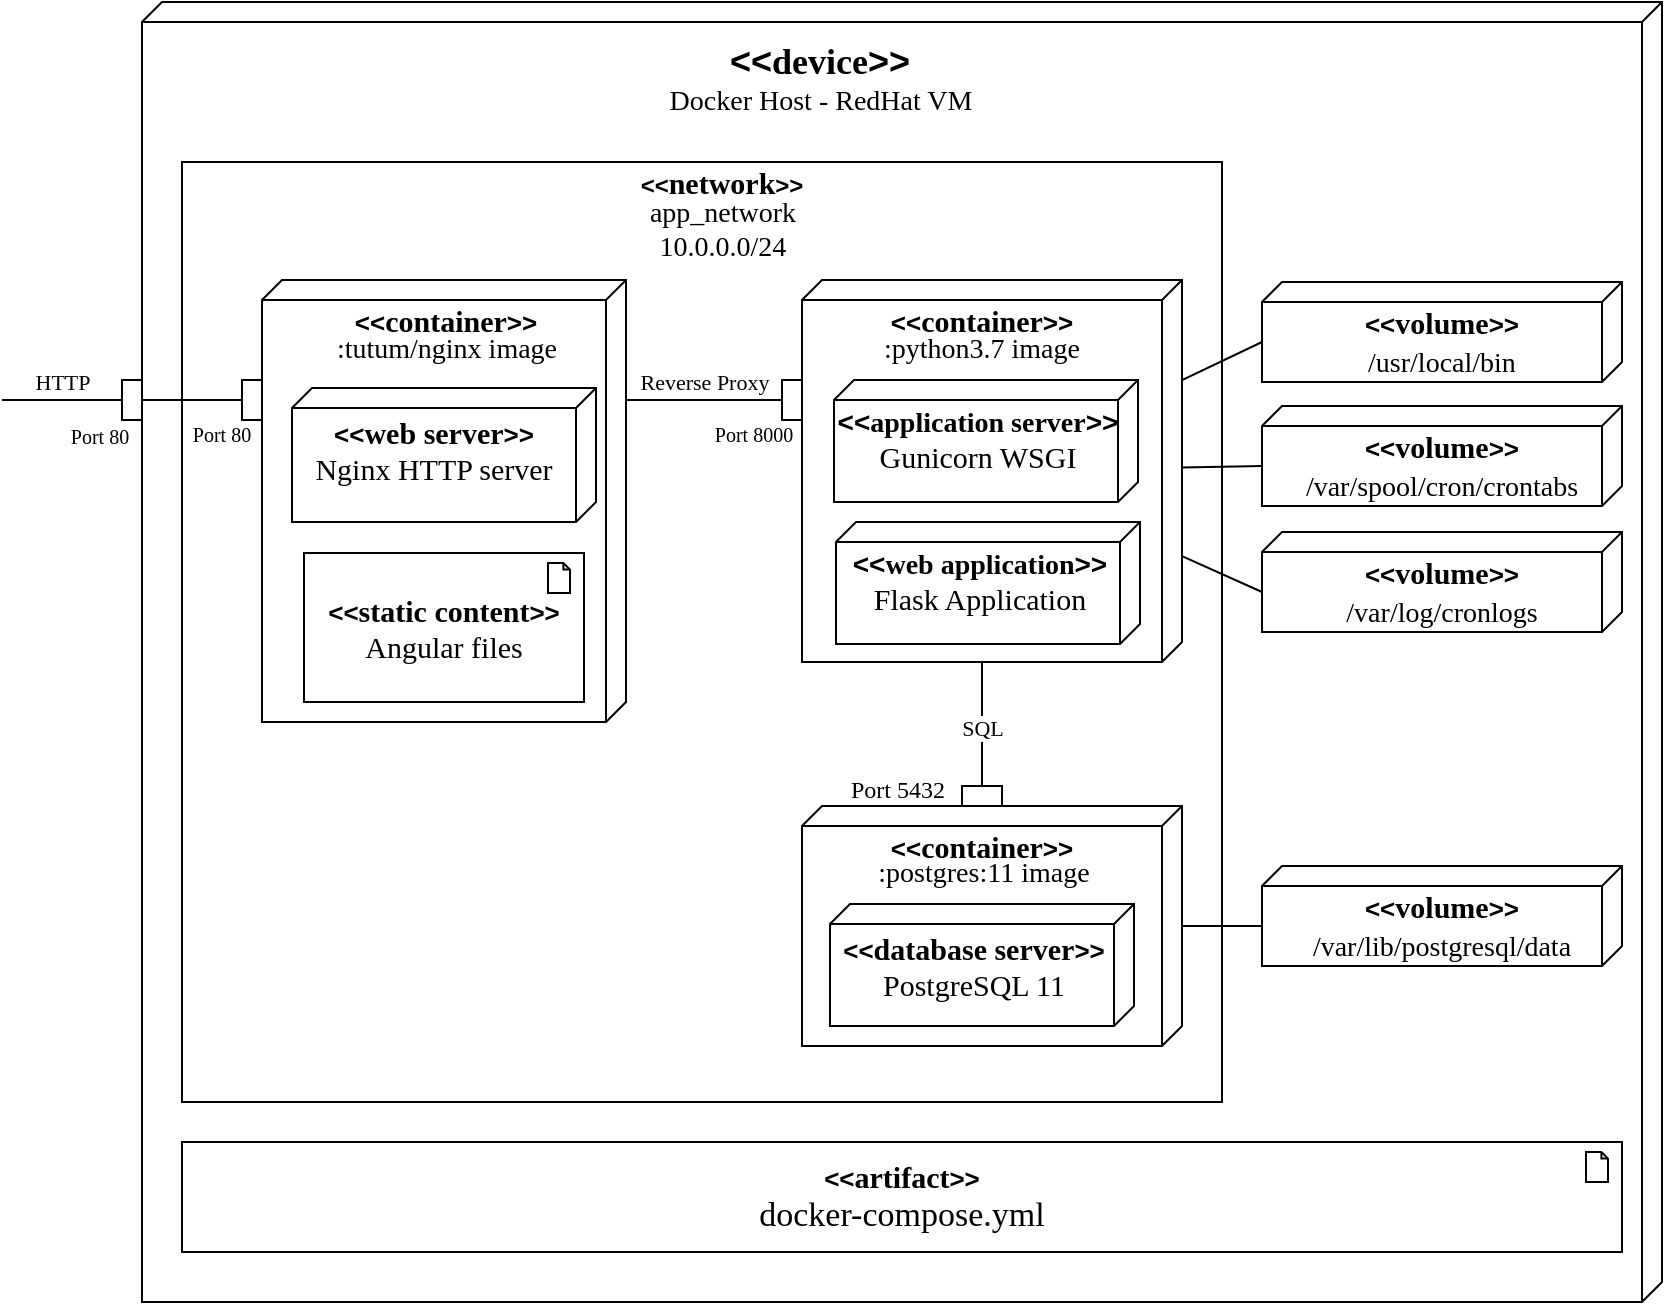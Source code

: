 <mxfile version="13.6.5" type="github">
  <diagram id="F9sWuauFsDqkvSQIgXCU" name="Page-1">
    <mxGraphModel dx="2333" dy="713" grid="1" gridSize="10" guides="1" tooltips="1" connect="1" arrows="1" fold="1" page="1" pageScale="1" pageWidth="850" pageHeight="1100" math="0" shadow="0" extFonts="Old Standard TT^https://fonts.googleapis.com/css?family=Old+Standard+TT">
      <root>
        <mxCell id="0" />
        <mxCell id="1" parent="0" />
        <mxCell id="rxS6ARzGvscLo5JfiblR-8" value="" style="verticalAlign=top;align=left;spacingTop=8;spacingLeft=2;spacingRight=12;shape=cube;size=10;direction=south;fontStyle=4;html=1;" vertex="1" parent="1">
          <mxGeometry x="20" y="20" width="760" height="650" as="geometry" />
        </mxCell>
        <mxCell id="rxS6ARzGvscLo5JfiblR-27" value="" style="rounded=0;whiteSpace=wrap;html=1;fillColor=#FFFFFF;fontFamily=Old Standard TT;" vertex="1" parent="1">
          <mxGeometry x="40" y="100" width="520" height="470" as="geometry" />
        </mxCell>
        <mxCell id="rxS6ARzGvscLo5JfiblR-1" value="" style="verticalAlign=top;align=left;spacingTop=8;spacingLeft=2;spacingRight=12;shape=cube;size=10;direction=south;fontStyle=4;html=1;" vertex="1" parent="1">
          <mxGeometry x="80" y="159" width="182" height="221" as="geometry" />
        </mxCell>
        <mxCell id="rxS6ARzGvscLo5JfiblR-2" value="" style="verticalAlign=top;align=left;spacingTop=8;spacingLeft=2;spacingRight=12;shape=cube;size=10;direction=south;fontStyle=4;html=1;" vertex="1" parent="1">
          <mxGeometry x="350" y="159" width="190" height="191" as="geometry" />
        </mxCell>
        <mxCell id="rxS6ARzGvscLo5JfiblR-3" value="" style="verticalAlign=top;align=left;spacingTop=8;spacingLeft=2;spacingRight=12;shape=cube;size=10;direction=south;fontStyle=4;html=1;" vertex="1" parent="1">
          <mxGeometry x="350" y="422" width="190" height="120" as="geometry" />
        </mxCell>
        <mxCell id="rxS6ARzGvscLo5JfiblR-4" value="" style="verticalAlign=top;align=left;spacingTop=8;spacingLeft=2;spacingRight=12;shape=cube;size=10;direction=south;fontStyle=4;html=1;" vertex="1" parent="1">
          <mxGeometry x="580" y="160" width="180" height="50" as="geometry" />
        </mxCell>
        <mxCell id="rxS6ARzGvscLo5JfiblR-5" value="" style="verticalAlign=top;align=left;spacingTop=8;spacingLeft=2;spacingRight=12;shape=cube;size=10;direction=south;fontStyle=4;html=1;" vertex="1" parent="1">
          <mxGeometry x="580" y="222" width="180" height="50" as="geometry" />
        </mxCell>
        <mxCell id="rxS6ARzGvscLo5JfiblR-6" value="" style="verticalAlign=top;align=left;spacingTop=8;spacingLeft=2;spacingRight=12;shape=cube;size=10;direction=south;fontStyle=4;html=1;" vertex="1" parent="1">
          <mxGeometry x="580" y="285" width="180" height="50" as="geometry" />
        </mxCell>
        <mxCell id="rxS6ARzGvscLo5JfiblR-7" value="" style="verticalAlign=top;align=left;spacingTop=8;spacingLeft=2;spacingRight=12;shape=cube;size=10;direction=south;fontStyle=4;html=1;" vertex="1" parent="1">
          <mxGeometry x="580" y="452" width="180" height="50" as="geometry" />
        </mxCell>
        <mxCell id="rxS6ARzGvscLo5JfiblR-17" value="&lt;b style=&quot;font-size: 18px&quot;&gt;&lt;font face=&quot;Helvetica&quot; style=&quot;font-size: 18px&quot;&gt;&amp;lt;&amp;lt;&lt;/font&gt;&lt;font style=&quot;font-size: 18px&quot;&gt;device&lt;/font&gt;&lt;font face=&quot;Helvetica&quot; style=&quot;font-size: 18px&quot;&gt;&amp;gt;&amp;gt;&lt;/font&gt;&lt;/b&gt;" style="text;html=1;strokeColor=none;fillColor=none;align=center;verticalAlign=middle;whiteSpace=wrap;rounded=0;fontFamily=Old Standard TT;" vertex="1" parent="1">
          <mxGeometry x="313.75" y="40" width="90" height="20" as="geometry" />
        </mxCell>
        <mxCell id="rxS6ARzGvscLo5JfiblR-18" value="&lt;b&gt;&lt;font face=&quot;Helvetica&quot; style=&quot;font-size: 13px&quot;&gt;&amp;lt;&amp;lt;&lt;/font&gt;&lt;font style=&quot;font-size: 15px&quot;&gt;container&lt;/font&gt;&lt;font face=&quot;Helvetica&quot; style=&quot;font-size: 13px&quot;&gt;&amp;gt;&amp;gt;&lt;/font&gt;&lt;/b&gt;" style="text;html=1;strokeColor=none;fillColor=none;align=center;verticalAlign=middle;whiteSpace=wrap;rounded=0;fontFamily=Old Standard TT;" vertex="1" parent="1">
          <mxGeometry x="122" y="169" width="100" height="20" as="geometry" />
        </mxCell>
        <mxCell id="rxS6ARzGvscLo5JfiblR-19" value="&lt;b&gt;&lt;font face=&quot;Helvetica&quot; style=&quot;font-size: 13px&quot;&gt;&amp;lt;&amp;lt;&lt;/font&gt;&lt;font style=&quot;font-size: 15px&quot;&gt;container&lt;/font&gt;&lt;font face=&quot;Helvetica&quot; style=&quot;font-size: 13px&quot;&gt;&amp;gt;&amp;gt;&lt;/font&gt;&lt;/b&gt;" style="text;html=1;strokeColor=none;fillColor=none;align=center;verticalAlign=middle;whiteSpace=wrap;rounded=0;fontFamily=Old Standard TT;" vertex="1" parent="1">
          <mxGeometry x="390" y="169" width="100" height="20" as="geometry" />
        </mxCell>
        <mxCell id="rxS6ARzGvscLo5JfiblR-20" value="&lt;b&gt;&lt;font face=&quot;Helvetica&quot; style=&quot;font-size: 13px&quot;&gt;&amp;lt;&amp;lt;&lt;/font&gt;&lt;font style=&quot;font-size: 15px&quot;&gt;container&lt;/font&gt;&lt;font face=&quot;Helvetica&quot; style=&quot;font-size: 13px&quot;&gt;&amp;gt;&amp;gt;&lt;/font&gt;&lt;/b&gt;" style="text;html=1;strokeColor=none;fillColor=none;align=center;verticalAlign=middle;whiteSpace=wrap;rounded=0;fontFamily=Old Standard TT;" vertex="1" parent="1">
          <mxGeometry x="390" y="432" width="100" height="20" as="geometry" />
        </mxCell>
        <mxCell id="rxS6ARzGvscLo5JfiblR-21" value="&lt;b&gt;&lt;font face=&quot;Helvetica&quot; style=&quot;font-size: 13px&quot;&gt;&amp;lt;&amp;lt;&lt;/font&gt;&lt;font style=&quot;font-size: 15px&quot;&gt;volume&lt;/font&gt;&lt;font face=&quot;Helvetica&quot; style=&quot;font-size: 13px&quot;&gt;&amp;gt;&amp;gt;&lt;/font&gt;&lt;/b&gt;" style="text;html=1;strokeColor=none;fillColor=none;align=center;verticalAlign=middle;whiteSpace=wrap;rounded=0;fontFamily=Old Standard TT;" vertex="1" parent="1">
          <mxGeometry x="620" y="170" width="100" height="20" as="geometry" />
        </mxCell>
        <mxCell id="rxS6ARzGvscLo5JfiblR-23" value="&lt;b&gt;&lt;font face=&quot;Helvetica&quot; style=&quot;font-size: 13px&quot;&gt;&amp;lt;&amp;lt;&lt;/font&gt;&lt;font style=&quot;font-size: 15px&quot;&gt;volume&lt;/font&gt;&lt;font face=&quot;Helvetica&quot; style=&quot;font-size: 13px&quot;&gt;&amp;gt;&amp;gt;&lt;/font&gt;&lt;/b&gt;" style="text;html=1;strokeColor=none;fillColor=none;align=center;verticalAlign=middle;whiteSpace=wrap;rounded=0;fontFamily=Old Standard TT;" vertex="1" parent="1">
          <mxGeometry x="620" y="232" width="100" height="20" as="geometry" />
        </mxCell>
        <mxCell id="rxS6ARzGvscLo5JfiblR-24" value="&lt;b&gt;&lt;font face=&quot;Helvetica&quot; style=&quot;font-size: 13px&quot;&gt;&amp;lt;&amp;lt;&lt;/font&gt;&lt;font style=&quot;font-size: 15px&quot;&gt;volume&lt;/font&gt;&lt;font face=&quot;Helvetica&quot; style=&quot;font-size: 13px&quot;&gt;&amp;gt;&amp;gt;&lt;/font&gt;&lt;/b&gt;" style="text;html=1;strokeColor=none;fillColor=none;align=center;verticalAlign=middle;whiteSpace=wrap;rounded=0;fontFamily=Old Standard TT;" vertex="1" parent="1">
          <mxGeometry x="620" y="295" width="100" height="20" as="geometry" />
        </mxCell>
        <mxCell id="rxS6ARzGvscLo5JfiblR-25" value="&lt;b&gt;&lt;font face=&quot;Helvetica&quot; style=&quot;font-size: 13px&quot;&gt;&amp;lt;&amp;lt;&lt;/font&gt;&lt;font style=&quot;font-size: 15px&quot;&gt;volume&lt;/font&gt;&lt;font face=&quot;Helvetica&quot; style=&quot;font-size: 13px&quot;&gt;&amp;gt;&amp;gt;&lt;/font&gt;&lt;/b&gt;" style="text;html=1;strokeColor=none;fillColor=none;align=center;verticalAlign=middle;whiteSpace=wrap;rounded=0;fontFamily=Old Standard TT;" vertex="1" parent="1">
          <mxGeometry x="620" y="462" width="100" height="20" as="geometry" />
        </mxCell>
        <mxCell id="rxS6ARzGvscLo5JfiblR-28" value="&lt;b&gt;&lt;font face=&quot;Helvetica&quot;&gt;&amp;lt;&amp;lt;&lt;/font&gt;&lt;span style=&quot;font-size: 15px&quot;&gt;network&lt;/span&gt;&lt;font face=&quot;Helvetica&quot;&gt;&amp;gt;&amp;gt;&lt;/font&gt;&lt;/b&gt;" style="text;html=1;strokeColor=none;fillColor=none;align=center;verticalAlign=middle;whiteSpace=wrap;rounded=0;fontFamily=Old Standard TT;" vertex="1" parent="1">
          <mxGeometry x="265" y="100" width="90" height="20" as="geometry" />
        </mxCell>
        <mxCell id="rxS6ARzGvscLo5JfiblR-32" value="Reverse Proxy" style="html=1;verticalAlign=bottom;endArrow=none;fontFamily=Old Standard TT;startArrow=none;startFill=0;endFill=0;endSize=4;startSize=4;entryX=0;entryY=0.5;entryDx=0;entryDy=0;labelBackgroundColor=none;" edge="1" parent="1" target="rxS6ARzGvscLo5JfiblR-38">
          <mxGeometry width="80" relative="1" as="geometry">
            <mxPoint x="262" y="219" as="sourcePoint" />
            <mxPoint x="330" y="218" as="targetPoint" />
          </mxGeometry>
        </mxCell>
        <mxCell id="rxS6ARzGvscLo5JfiblR-33" value="SQL" style="html=1;verticalAlign=bottom;endArrow=none;fontFamily=Old Standard TT;startArrow=none;startFill=0;endFill=0;endSize=4;startSize=4;entryX=1;entryY=0.5;entryDx=0;entryDy=0;exitX=0;exitY=0;exitDx=191;exitDy=100;exitPerimeter=0;" edge="1" parent="1" source="rxS6ARzGvscLo5JfiblR-2" target="rxS6ARzGvscLo5JfiblR-40">
          <mxGeometry x="0.342" width="80" relative="1" as="geometry">
            <mxPoint x="440" y="350" as="sourcePoint" />
            <mxPoint x="440" y="350" as="targetPoint" />
            <mxPoint as="offset" />
          </mxGeometry>
        </mxCell>
        <mxCell id="rxS6ARzGvscLo5JfiblR-34" value="" style="endArrow=none;html=1;fontFamily=Old Standard TT;entryX=0;entryY=0;entryDx=30;entryDy=180;entryPerimeter=0;" edge="1" parent="1" source="rxS6ARzGvscLo5JfiblR-2" target="rxS6ARzGvscLo5JfiblR-5">
          <mxGeometry width="50" height="50" relative="1" as="geometry">
            <mxPoint x="495" y="350" as="sourcePoint" />
            <mxPoint x="545" y="300" as="targetPoint" />
          </mxGeometry>
        </mxCell>
        <mxCell id="rxS6ARzGvscLo5JfiblR-35" value="" style="endArrow=none;html=1;fontFamily=Old Standard TT;entryX=0;entryY=0;entryDx=30;entryDy=180;entryPerimeter=0;" edge="1" parent="1" source="rxS6ARzGvscLo5JfiblR-2" target="rxS6ARzGvscLo5JfiblR-6">
          <mxGeometry width="50" height="50" relative="1" as="geometry">
            <mxPoint x="540" y="232.214" as="sourcePoint" />
            <mxPoint x="590" y="234" as="targetPoint" />
          </mxGeometry>
        </mxCell>
        <mxCell id="rxS6ARzGvscLo5JfiblR-36" value="" style="endArrow=none;html=1;fontFamily=Old Standard TT;entryX=0;entryY=0;entryDx=30;entryDy=180;entryPerimeter=0;" edge="1" parent="1" source="rxS6ARzGvscLo5JfiblR-2" target="rxS6ARzGvscLo5JfiblR-4">
          <mxGeometry width="50" height="50" relative="1" as="geometry">
            <mxPoint x="495" y="119.996" as="sourcePoint" />
            <mxPoint x="545.0" y="143.21" as="targetPoint" />
          </mxGeometry>
        </mxCell>
        <mxCell id="rxS6ARzGvscLo5JfiblR-37" value="" style="endArrow=none;html=1;fontFamily=Old Standard TT;entryX=0;entryY=0;entryDx=30;entryDy=180;entryPerimeter=0;" edge="1" parent="1" source="rxS6ARzGvscLo5JfiblR-3" target="rxS6ARzGvscLo5JfiblR-7">
          <mxGeometry width="50" height="50" relative="1" as="geometry">
            <mxPoint x="580" y="398.786" as="sourcePoint" />
            <mxPoint x="630.0" y="422" as="targetPoint" />
          </mxGeometry>
        </mxCell>
        <mxCell id="rxS6ARzGvscLo5JfiblR-38" value="" style="rounded=0;whiteSpace=wrap;html=1;fillColor=#FFFFFF;fontFamily=Old Standard TT;" vertex="1" parent="1">
          <mxGeometry x="340" y="209" width="10" height="20" as="geometry" />
        </mxCell>
        <mxCell id="rxS6ARzGvscLo5JfiblR-39" value="&lt;font style=&quot;font-size: 10px&quot;&gt;Port 8000&lt;/font&gt;" style="text;html=1;strokeColor=none;fillColor=none;align=center;verticalAlign=middle;whiteSpace=wrap;rounded=0;fontFamily=Old Standard TT;" vertex="1" parent="1">
          <mxGeometry x="302" y="229" width="48" height="13.5" as="geometry" />
        </mxCell>
        <mxCell id="rxS6ARzGvscLo5JfiblR-40" value="" style="rounded=0;whiteSpace=wrap;html=1;fillColor=#FFFFFF;fontFamily=Old Standard TT;rotation=-90;" vertex="1" parent="1">
          <mxGeometry x="435" y="407" width="10" height="20" as="geometry" />
        </mxCell>
        <mxCell id="rxS6ARzGvscLo5JfiblR-41" value="Port 5432" style="text;html=1;strokeColor=none;fillColor=none;align=center;verticalAlign=middle;whiteSpace=wrap;rounded=0;fontFamily=Old Standard TT;" vertex="1" parent="1">
          <mxGeometry x="368" y="404" width="60" height="20" as="geometry" />
        </mxCell>
        <mxCell id="rxS6ARzGvscLo5JfiblR-42" value="&lt;span style=&quot;font-size: 14px&quot;&gt;:python3.7 image&lt;/span&gt;" style="text;html=1;strokeColor=none;fillColor=none;align=center;verticalAlign=middle;whiteSpace=wrap;rounded=0;fontFamily=Old Standard TT;" vertex="1" parent="1">
          <mxGeometry x="380" y="184" width="120" height="20" as="geometry" />
        </mxCell>
        <mxCell id="rxS6ARzGvscLo5JfiblR-43" value="&lt;font style=&quot;font-size: 14px&quot;&gt;:tutum/nginx image&lt;/font&gt;" style="text;html=1;strokeColor=none;fillColor=none;align=center;verticalAlign=middle;whiteSpace=wrap;rounded=0;fontFamily=Old Standard TT;" vertex="1" parent="1">
          <mxGeometry x="108.5" y="184" width="127" height="20" as="geometry" />
        </mxCell>
        <mxCell id="rxS6ARzGvscLo5JfiblR-44" value="&lt;font style=&quot;font-size: 14px&quot;&gt;:postgres:11 image&lt;/font&gt;" style="text;html=1;strokeColor=none;fillColor=none;align=center;verticalAlign=middle;whiteSpace=wrap;rounded=0;fontFamily=Old Standard TT;" vertex="1" parent="1">
          <mxGeometry x="376" y="447" width="130" height="17" as="geometry" />
        </mxCell>
        <mxCell id="rxS6ARzGvscLo5JfiblR-45" value="&lt;font style=&quot;font-size: 14px&quot;&gt;app_network&lt;br&gt;10.0.0.0/24&lt;br&gt;&lt;/font&gt;" style="text;html=1;strokeColor=none;fillColor=none;align=center;verticalAlign=middle;whiteSpace=wrap;rounded=0;fontFamily=Old Standard TT;" vertex="1" parent="1">
          <mxGeometry x="257.5" y="124" width="105" height="20" as="geometry" />
        </mxCell>
        <mxCell id="rxS6ARzGvscLo5JfiblR-46" value="&lt;font style=&quot;font-size: 14px&quot;&gt;Docker Host - RedHat VM&lt;/font&gt;" style="text;html=1;strokeColor=none;fillColor=none;align=center;verticalAlign=middle;whiteSpace=wrap;rounded=0;fontFamily=Old Standard TT;" vertex="1" parent="1">
          <mxGeometry x="272.5" y="60" width="172.5" height="20" as="geometry" />
        </mxCell>
        <mxCell id="rxS6ARzGvscLo5JfiblR-47" value="" style="rounded=0;whiteSpace=wrap;html=1;fillColor=#FFFFFF;fontFamily=Old Standard TT;" vertex="1" parent="1">
          <mxGeometry x="70" y="209" width="10" height="20" as="geometry" />
        </mxCell>
        <mxCell id="rxS6ARzGvscLo5JfiblR-48" value="&lt;font style=&quot;font-size: 10px&quot;&gt;Port 80&lt;/font&gt;" style="text;html=1;strokeColor=none;fillColor=none;align=center;verticalAlign=middle;whiteSpace=wrap;rounded=0;fontFamily=Old Standard TT;" vertex="1" parent="1">
          <mxGeometry x="40" y="229" width="40" height="13.5" as="geometry" />
        </mxCell>
        <mxCell id="rxS6ARzGvscLo5JfiblR-49" value="&lt;div style=&quot;font-size: 14px ; line-height: 19px&quot;&gt;&lt;span style=&quot;background-color: rgb(255 , 255 , 255)&quot;&gt;/var/lib/postgresql/data&lt;/span&gt;&lt;/div&gt;" style="text;html=1;strokeColor=none;fillColor=none;align=center;verticalAlign=middle;whiteSpace=wrap;rounded=0;fontFamily=Old Standard TT;" vertex="1" parent="1">
          <mxGeometry x="590" y="482" width="160" height="20" as="geometry" />
        </mxCell>
        <mxCell id="rxS6ARzGvscLo5JfiblR-50" value="&lt;div style=&quot;font-size: 14px ; line-height: 19px&quot;&gt;&lt;span style=&quot;background-color: rgb(255 , 255 , 255)&quot;&gt;/var/log/cronlogs&lt;/span&gt;&lt;/div&gt;" style="text;html=1;strokeColor=none;fillColor=none;align=center;verticalAlign=middle;whiteSpace=wrap;rounded=0;fontFamily=Old Standard TT;" vertex="1" parent="1">
          <mxGeometry x="590" y="315" width="160" height="20" as="geometry" />
        </mxCell>
        <mxCell id="rxS6ARzGvscLo5JfiblR-51" value="&lt;div style=&quot;font-size: 14px ; line-height: 19px&quot;&gt;&lt;span style=&quot;background-color: rgb(255 , 255 , 255)&quot;&gt;/var/spool/cron/crontabs&lt;/span&gt;&lt;/div&gt;" style="text;html=1;strokeColor=none;fillColor=none;align=center;verticalAlign=middle;whiteSpace=wrap;rounded=0;fontFamily=Old Standard TT;" vertex="1" parent="1">
          <mxGeometry x="590" y="252" width="160" height="20" as="geometry" />
        </mxCell>
        <mxCell id="rxS6ARzGvscLo5JfiblR-52" value="&lt;div style=&quot;font-size: 14px ; line-height: 19px&quot;&gt;&lt;span style=&quot;background-color: rgb(255 , 255 , 255)&quot;&gt;/usr/local/bin&lt;/span&gt;&lt;/div&gt;" style="text;html=1;strokeColor=none;fillColor=none;align=center;verticalAlign=middle;whiteSpace=wrap;rounded=0;fontFamily=Old Standard TT;" vertex="1" parent="1">
          <mxGeometry x="590" y="190" width="160" height="20" as="geometry" />
        </mxCell>
        <mxCell id="rxS6ARzGvscLo5JfiblR-53" value="" style="rounded=0;whiteSpace=wrap;html=1;fillColor=#FFFFFF;fontFamily=Old Standard TT;" vertex="1" parent="1">
          <mxGeometry x="10" y="209" width="10" height="20" as="geometry" />
        </mxCell>
        <mxCell id="rxS6ARzGvscLo5JfiblR-55" value="" style="endArrow=none;html=1;labelBackgroundColor=none;fontFamily=Old Standard TT;entryX=0;entryY=0.5;entryDx=0;entryDy=0;exitX=1;exitY=0.5;exitDx=0;exitDy=0;" edge="1" parent="1" source="rxS6ARzGvscLo5JfiblR-53" target="rxS6ARzGvscLo5JfiblR-47">
          <mxGeometry width="50" height="50" relative="1" as="geometry">
            <mxPoint x="-170" y="290" as="sourcePoint" />
            <mxPoint x="-120" y="240" as="targetPoint" />
          </mxGeometry>
        </mxCell>
        <mxCell id="rxS6ARzGvscLo5JfiblR-57" value="&lt;font style=&quot;font-size: 10px&quot;&gt;Port 80&lt;/font&gt;" style="text;html=1;strokeColor=none;fillColor=none;align=center;verticalAlign=middle;whiteSpace=wrap;rounded=0;fontFamily=Old Standard TT;" vertex="1" parent="1">
          <mxGeometry x="-22" y="229" width="42" height="16" as="geometry" />
        </mxCell>
        <mxCell id="rxS6ARzGvscLo5JfiblR-58" value="HTTP" style="html=1;verticalAlign=bottom;endArrow=none;fontFamily=Old Standard TT;startArrow=none;startFill=0;endFill=0;endSize=4;startSize=4;entryX=0;entryY=0.5;entryDx=0;entryDy=0;labelBackgroundColor=none;labelPosition=center;verticalLabelPosition=top;align=center;textDirection=rtl;horizontal=1;" edge="1" parent="1" target="rxS6ARzGvscLo5JfiblR-53">
          <mxGeometry width="80" relative="1" as="geometry">
            <mxPoint x="-50" y="219" as="sourcePoint" />
            <mxPoint y="219.31" as="targetPoint" />
            <Array as="points" />
          </mxGeometry>
        </mxCell>
        <mxCell id="rxS6ARzGvscLo5JfiblR-59" value="&lt;font face=&quot;Helvetica&quot; style=&quot;font-weight: bold ; font-size: 13px&quot;&gt;&amp;lt;&amp;lt;&lt;/font&gt;&lt;font style=&quot;font-weight: bold ; font-size: 15px&quot;&gt;artifact&lt;/font&gt;&lt;font&gt;&lt;font face=&quot;Helvetica&quot; style=&quot;font-weight: bold ; font-size: 13px&quot;&gt;&amp;gt;&amp;gt;&lt;/font&gt;&lt;br&gt;&lt;font style=&quot;font-size: 17px&quot;&gt;docker-compose.yml&lt;/font&gt;&lt;br&gt;&lt;/font&gt;" style="html=1;outlineConnect=0;whiteSpace=wrap;shape=mxgraph.archimate3.application;appType=artifact;archiType=square;fontFamily=Old Standard TT;fillColor=#FFFFFF;" vertex="1" parent="1">
          <mxGeometry x="40" y="590" width="720" height="55" as="geometry" />
        </mxCell>
        <mxCell id="rxS6ARzGvscLo5JfiblR-62" value="&lt;font face=&quot;Helvetica&quot; style=&quot;font-weight: bold ; font-size: 13px&quot;&gt;&amp;lt;&amp;lt;&lt;/font&gt;&lt;font style=&quot;font-weight: bold ; font-size: 15px&quot;&gt;static content&lt;/font&gt;&lt;font&gt;&lt;font face=&quot;Helvetica&quot; style=&quot;font-weight: bold ; font-size: 13px&quot;&gt;&amp;gt;&amp;gt;&lt;/font&gt;&lt;br&gt;&lt;span style=&quot;font-size: 15px&quot;&gt;Angular files&lt;/span&gt;&lt;br&gt;&lt;/font&gt;" style="html=1;outlineConnect=0;whiteSpace=wrap;shape=mxgraph.archimate3.application;appType=artifact;archiType=square;fontFamily=Old Standard TT;fillColor=#FFFFFF;" vertex="1" parent="1">
          <mxGeometry x="101" y="295.5" width="140" height="74.5" as="geometry" />
        </mxCell>
        <mxCell id="rxS6ARzGvscLo5JfiblR-63" value="" style="verticalAlign=top;align=left;spacingTop=8;spacingLeft=2;spacingRight=12;shape=cube;size=10;direction=south;fontStyle=4;html=1;fillColor=#FFFFFF;fontFamily=Old Standard TT;fontColor=none;" vertex="1" parent="1">
          <mxGeometry x="95" y="213" width="152" height="67" as="geometry" />
        </mxCell>
        <mxCell id="rxS6ARzGvscLo5JfiblR-65" value="&lt;font face=&quot;Helvetica&quot; style=&quot;font-weight: bold ; font-size: 13px&quot;&gt;&amp;lt;&amp;lt;&lt;/font&gt;&lt;font face=&quot;Old Standard TT&quot;&gt;&lt;font style=&quot;font-weight: bold ; font-size: 15px&quot;&gt;web&lt;/font&gt;&lt;/font&gt;&lt;font style=&quot;font-weight: bold ; font-size: 15px&quot; face=&quot;old standard tt&quot;&gt; server&lt;/font&gt;&lt;font style=&quot;font-family: &amp;#34;old standard tt&amp;#34;&quot;&gt;&lt;font face=&quot;Helvetica&quot; style=&quot;font-weight: bold ; font-size: 13px&quot;&gt;&amp;gt;&amp;gt;&lt;/font&gt;&lt;br&gt;&lt;span style=&quot;font-size: 15px&quot;&gt;Nginx HTTP server&lt;/span&gt;&lt;/font&gt;" style="text;html=1;strokeColor=none;fillColor=none;align=center;verticalAlign=middle;whiteSpace=wrap;rounded=0;fontFamily=Helvetica;fontColor=none;" vertex="1" parent="1">
          <mxGeometry x="95.5" y="224" width="140" height="40.5" as="geometry" />
        </mxCell>
        <mxCell id="rxS6ARzGvscLo5JfiblR-69" value="" style="verticalAlign=top;align=left;spacingTop=8;spacingLeft=2;spacingRight=12;shape=cube;size=10;direction=south;fontStyle=4;html=1;fillColor=#FFFFFF;fontFamily=Old Standard TT;fontColor=none;" vertex="1" parent="1">
          <mxGeometry x="364" y="471" width="152" height="61" as="geometry" />
        </mxCell>
        <mxCell id="rxS6ARzGvscLo5JfiblR-70" value="&lt;font face=&quot;Helvetica&quot; style=&quot;font-weight: bold ; font-size: 13px&quot;&gt;&amp;lt;&amp;lt;&lt;/font&gt;&lt;font style=&quot;font-weight: bold ; font-size: 15px&quot; face=&quot;Old Standard TT&quot;&gt;database server&lt;/font&gt;&lt;font style=&quot;font-family: &amp;#34;old standard tt&amp;#34;&quot;&gt;&lt;font face=&quot;Helvetica&quot; style=&quot;font-weight: bold ; font-size: 13px&quot;&gt;&amp;gt;&amp;gt;&lt;/font&gt;&lt;br&gt;&lt;span style=&quot;font-size: 15px&quot;&gt;PostgreSQL 11&lt;/span&gt;&lt;br&gt;&lt;/font&gt;" style="text;html=1;strokeColor=none;fillColor=none;align=center;verticalAlign=middle;whiteSpace=wrap;rounded=0;fontFamily=Helvetica;fontColor=none;" vertex="1" parent="1">
          <mxGeometry x="366" y="482" width="140" height="40" as="geometry" />
        </mxCell>
        <mxCell id="rxS6ARzGvscLo5JfiblR-71" value="" style="verticalAlign=top;align=left;spacingTop=8;spacingLeft=2;spacingRight=12;shape=cube;size=10;direction=south;fontStyle=4;html=1;fillColor=#FFFFFF;fontFamily=Old Standard TT;fontColor=none;" vertex="1" parent="1">
          <mxGeometry x="366" y="209" width="152" height="61" as="geometry" />
        </mxCell>
        <mxCell id="rxS6ARzGvscLo5JfiblR-72" value="&lt;font style=&quot;font-size: 14px&quot;&gt;&lt;font face=&quot;Helvetica&quot; style=&quot;font-weight: bold ; font-size: 14px&quot;&gt;&amp;lt;&amp;lt;&lt;/font&gt;&lt;font style=&quot;font-weight: bold ; font-size: 14px&quot; face=&quot;Old Standard TT&quot;&gt;application server&lt;/font&gt;&lt;/font&gt;&lt;font style=&quot;font-family: &amp;#34;old standard tt&amp;#34;&quot;&gt;&lt;font face=&quot;Helvetica&quot; style=&quot;font-size: 14px ; font-weight: bold&quot;&gt;&amp;gt;&amp;gt;&lt;/font&gt;&lt;br&gt;&lt;span style=&quot;font-size: 15px&quot;&gt;Gunicorn WSGI&lt;/span&gt;&lt;br&gt;&lt;/font&gt;" style="text;html=1;strokeColor=none;fillColor=none;align=center;verticalAlign=middle;whiteSpace=wrap;rounded=0;fontFamily=Helvetica;fontColor=none;" vertex="1" parent="1">
          <mxGeometry x="364" y="218.5" width="148" height="40.5" as="geometry" />
        </mxCell>
        <mxCell id="rxS6ARzGvscLo5JfiblR-73" value="" style="verticalAlign=top;align=left;spacingTop=8;spacingLeft=2;spacingRight=12;shape=cube;size=10;direction=south;fontStyle=4;html=1;fillColor=#FFFFFF;fontFamily=Old Standard TT;fontColor=none;" vertex="1" parent="1">
          <mxGeometry x="367" y="280" width="152" height="61" as="geometry" />
        </mxCell>
        <mxCell id="rxS6ARzGvscLo5JfiblR-74" value="&lt;font style=&quot;font-size: 14px&quot;&gt;&lt;font face=&quot;Helvetica&quot; style=&quot;font-weight: bold ; font-size: 14px&quot;&gt;&amp;lt;&amp;lt;&lt;/font&gt;&lt;font style=&quot;font-weight: bold ; font-size: 14px&quot; face=&quot;Old Standard TT&quot;&gt;web application&lt;/font&gt;&lt;/font&gt;&lt;font style=&quot;font-family: &amp;#34;old standard tt&amp;#34;&quot;&gt;&lt;font face=&quot;Helvetica&quot; style=&quot;font-size: 14px ; font-weight: bold&quot;&gt;&amp;gt;&amp;gt;&lt;/font&gt;&lt;br&gt;&lt;span style=&quot;font-size: 15px&quot;&gt;Flask Application&lt;/span&gt;&lt;br&gt;&lt;/font&gt;" style="text;html=1;strokeColor=none;fillColor=none;align=center;verticalAlign=middle;whiteSpace=wrap;rounded=0;fontFamily=Helvetica;fontColor=none;" vertex="1" parent="1">
          <mxGeometry x="365" y="289.5" width="148" height="40.5" as="geometry" />
        </mxCell>
      </root>
    </mxGraphModel>
  </diagram>
</mxfile>
